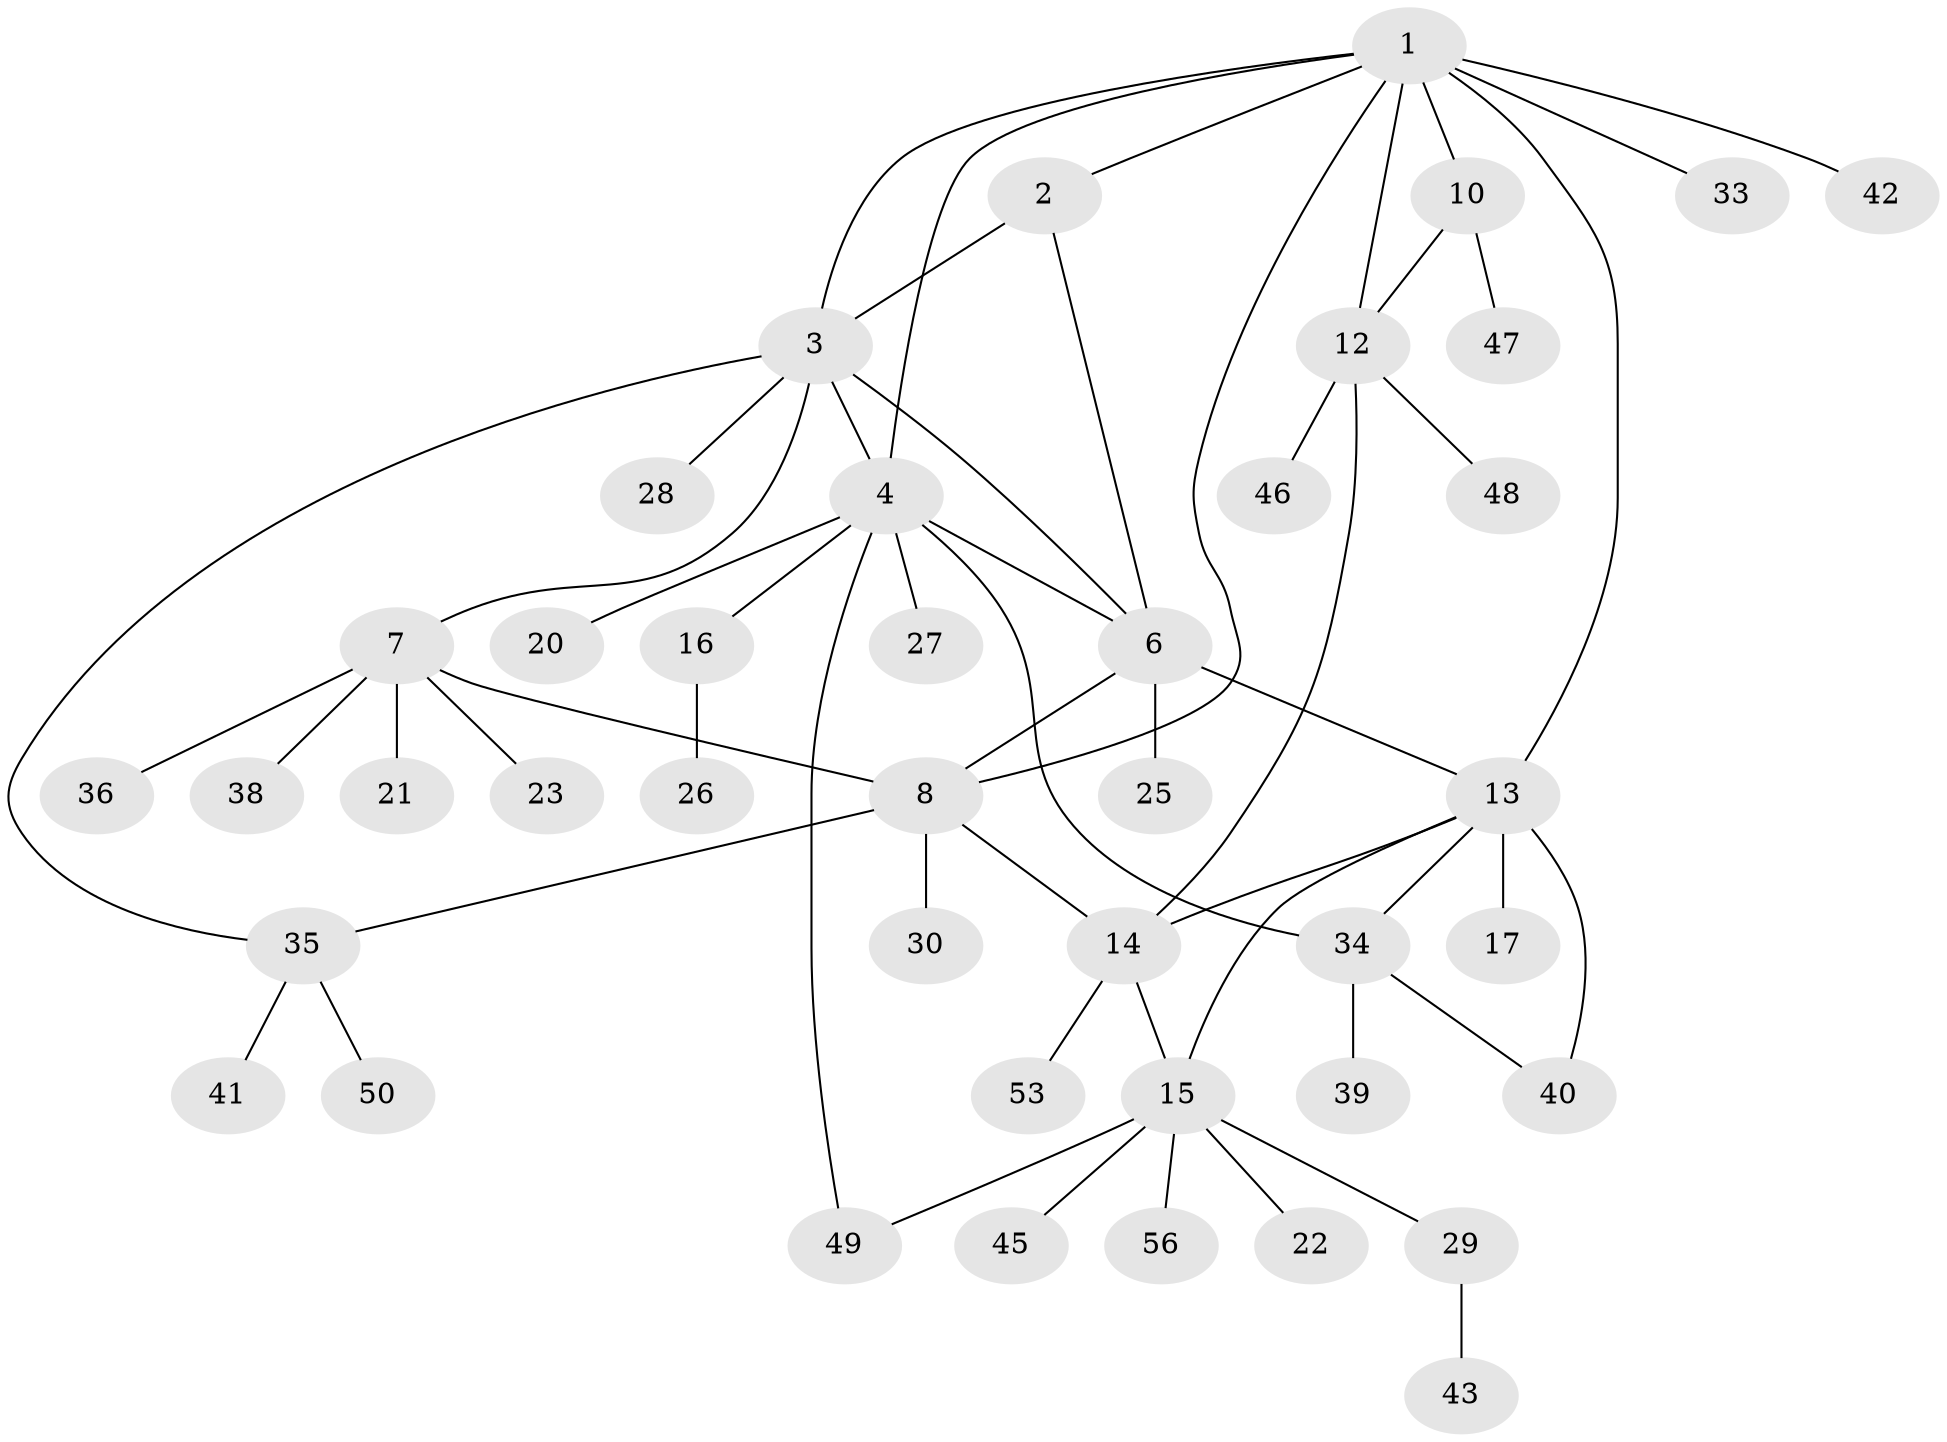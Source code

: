 // original degree distribution, {5: 0.03278688524590164, 3: 0.06557377049180328, 6: 0.06557377049180328, 9: 0.01639344262295082, 7: 0.04918032786885246, 8: 0.03278688524590164, 2: 0.22950819672131148, 1: 0.4918032786885246, 4: 0.01639344262295082}
// Generated by graph-tools (version 1.1) at 2025/42/03/06/25 10:42:12]
// undirected, 42 vertices, 56 edges
graph export_dot {
graph [start="1"]
  node [color=gray90,style=filled];
  1 [super="+11"];
  2 [super="+18"];
  3 [super="+5"];
  4 [super="+31"];
  6 [super="+44"];
  7 [super="+9"];
  8 [super="+55"];
  10;
  12 [super="+19"];
  13 [super="+51"];
  14 [super="+59"];
  15 [super="+61"];
  16;
  17;
  20 [super="+58"];
  21 [super="+24"];
  22;
  23;
  25;
  26;
  27 [super="+52"];
  28;
  29 [super="+32"];
  30;
  33;
  34 [super="+54"];
  35 [super="+37"];
  36;
  38;
  39;
  40;
  41;
  42 [super="+60"];
  43;
  45;
  46;
  47;
  48;
  49 [super="+57"];
  50;
  53;
  56;
  1 -- 2;
  1 -- 3;
  1 -- 13 [weight=2];
  1 -- 42;
  1 -- 33;
  1 -- 4;
  1 -- 8;
  1 -- 10;
  1 -- 12;
  2 -- 3;
  2 -- 6;
  3 -- 28;
  3 -- 35;
  3 -- 7;
  3 -- 4;
  3 -- 6;
  4 -- 6;
  4 -- 16;
  4 -- 20;
  4 -- 27;
  4 -- 34;
  4 -- 49;
  6 -- 8;
  6 -- 13;
  6 -- 25;
  7 -- 8 [weight=2];
  7 -- 21;
  7 -- 23;
  7 -- 36;
  7 -- 38;
  8 -- 14;
  8 -- 30;
  8 -- 35;
  10 -- 12;
  10 -- 47;
  12 -- 14;
  12 -- 46;
  12 -- 48;
  13 -- 14;
  13 -- 15;
  13 -- 17;
  13 -- 34;
  13 -- 40;
  14 -- 15;
  14 -- 53;
  15 -- 22;
  15 -- 29;
  15 -- 45;
  15 -- 49;
  15 -- 56;
  16 -- 26;
  29 -- 43;
  34 -- 39;
  34 -- 40;
  35 -- 41;
  35 -- 50;
}

